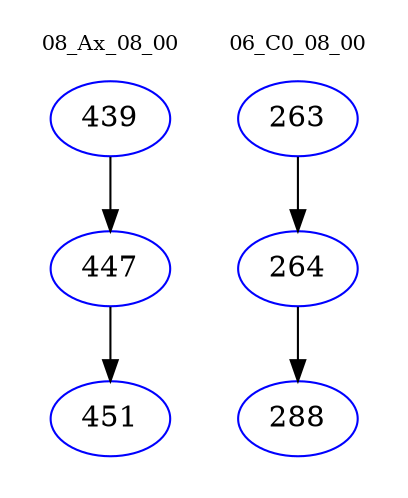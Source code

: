 digraph{
subgraph cluster_0 {
color = white
label = "08_Ax_08_00";
fontsize=10;
T0_439 [label="439", color="blue"]
T0_439 -> T0_447 [color="black"]
T0_447 [label="447", color="blue"]
T0_447 -> T0_451 [color="black"]
T0_451 [label="451", color="blue"]
}
subgraph cluster_1 {
color = white
label = "06_C0_08_00";
fontsize=10;
T1_263 [label="263", color="blue"]
T1_263 -> T1_264 [color="black"]
T1_264 [label="264", color="blue"]
T1_264 -> T1_288 [color="black"]
T1_288 [label="288", color="blue"]
}
}
